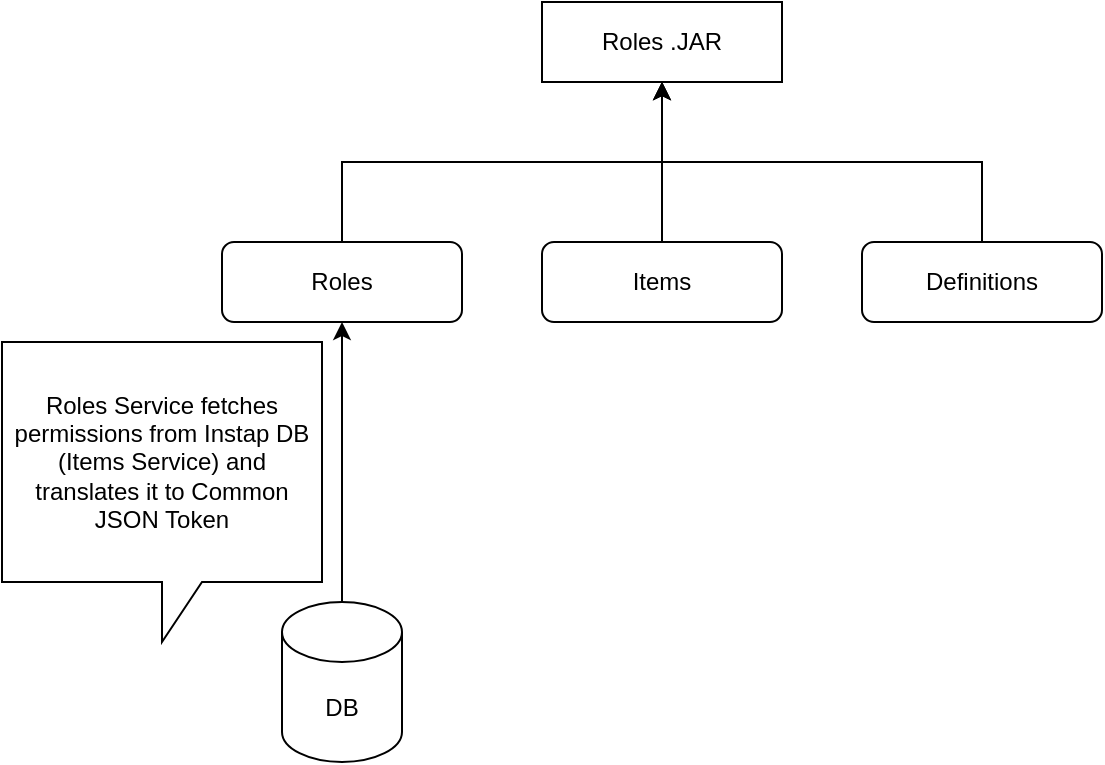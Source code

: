 <mxfile version="17.4.6" type="github">
  <diagram id="q4dfYGu4iJA2e6SYoyLU" name="Page-1">
    <mxGraphModel dx="2066" dy="826" grid="1" gridSize="10" guides="1" tooltips="1" connect="1" arrows="1" fold="1" page="1" pageScale="1" pageWidth="827" pageHeight="1169" math="0" shadow="0">
      <root>
        <mxCell id="0" />
        <mxCell id="1" parent="0" />
        <mxCell id="BnWA-Fqiu9hO_94x-IY0-11" style="edgeStyle=orthogonalEdgeStyle;rounded=0;orthogonalLoop=1;jettySize=auto;html=1;" edge="1" parent="1" source="BnWA-Fqiu9hO_94x-IY0-1" target="BnWA-Fqiu9hO_94x-IY0-10">
          <mxGeometry relative="1" as="geometry">
            <Array as="points">
              <mxPoint x="260" y="280" />
              <mxPoint x="420" y="280" />
            </Array>
          </mxGeometry>
        </mxCell>
        <mxCell id="BnWA-Fqiu9hO_94x-IY0-1" value="Roles" style="rounded=1;whiteSpace=wrap;html=1;" vertex="1" parent="1">
          <mxGeometry x="200" y="320" width="120" height="40" as="geometry" />
        </mxCell>
        <mxCell id="BnWA-Fqiu9hO_94x-IY0-4" value="" style="edgeStyle=orthogonalEdgeStyle;rounded=0;orthogonalLoop=1;jettySize=auto;html=1;" edge="1" parent="1" source="BnWA-Fqiu9hO_94x-IY0-2" target="BnWA-Fqiu9hO_94x-IY0-1">
          <mxGeometry relative="1" as="geometry" />
        </mxCell>
        <mxCell id="BnWA-Fqiu9hO_94x-IY0-2" value="DB" style="shape=cylinder3;whiteSpace=wrap;html=1;boundedLbl=1;backgroundOutline=1;size=15;" vertex="1" parent="1">
          <mxGeometry x="230" y="500" width="60" height="80" as="geometry" />
        </mxCell>
        <mxCell id="BnWA-Fqiu9hO_94x-IY0-5" value="Roles Service fetches permissions from Instap DB (Items Service) and translates it to Common JSON Token" style="shape=callout;whiteSpace=wrap;html=1;perimeter=calloutPerimeter;size=30;position=0.5;" vertex="1" parent="1">
          <mxGeometry x="90" y="370" width="160" height="150" as="geometry" />
        </mxCell>
        <mxCell id="BnWA-Fqiu9hO_94x-IY0-12" style="edgeStyle=orthogonalEdgeStyle;rounded=0;orthogonalLoop=1;jettySize=auto;html=1;" edge="1" parent="1" source="BnWA-Fqiu9hO_94x-IY0-6" target="BnWA-Fqiu9hO_94x-IY0-10">
          <mxGeometry relative="1" as="geometry" />
        </mxCell>
        <mxCell id="BnWA-Fqiu9hO_94x-IY0-6" value="Items" style="rounded=1;whiteSpace=wrap;html=1;" vertex="1" parent="1">
          <mxGeometry x="360" y="320" width="120" height="40" as="geometry" />
        </mxCell>
        <mxCell id="BnWA-Fqiu9hO_94x-IY0-14" style="edgeStyle=orthogonalEdgeStyle;rounded=0;orthogonalLoop=1;jettySize=auto;html=1;" edge="1" parent="1" source="BnWA-Fqiu9hO_94x-IY0-7" target="BnWA-Fqiu9hO_94x-IY0-10">
          <mxGeometry relative="1" as="geometry">
            <Array as="points">
              <mxPoint x="580" y="280" />
              <mxPoint x="420" y="280" />
            </Array>
          </mxGeometry>
        </mxCell>
        <mxCell id="BnWA-Fqiu9hO_94x-IY0-7" value="Definitions" style="rounded=1;whiteSpace=wrap;html=1;" vertex="1" parent="1">
          <mxGeometry x="520" y="320" width="120" height="40" as="geometry" />
        </mxCell>
        <mxCell id="BnWA-Fqiu9hO_94x-IY0-10" value="Roles .JAR" style="rounded=0;whiteSpace=wrap;html=1;" vertex="1" parent="1">
          <mxGeometry x="360" y="200" width="120" height="40" as="geometry" />
        </mxCell>
      </root>
    </mxGraphModel>
  </diagram>
</mxfile>
